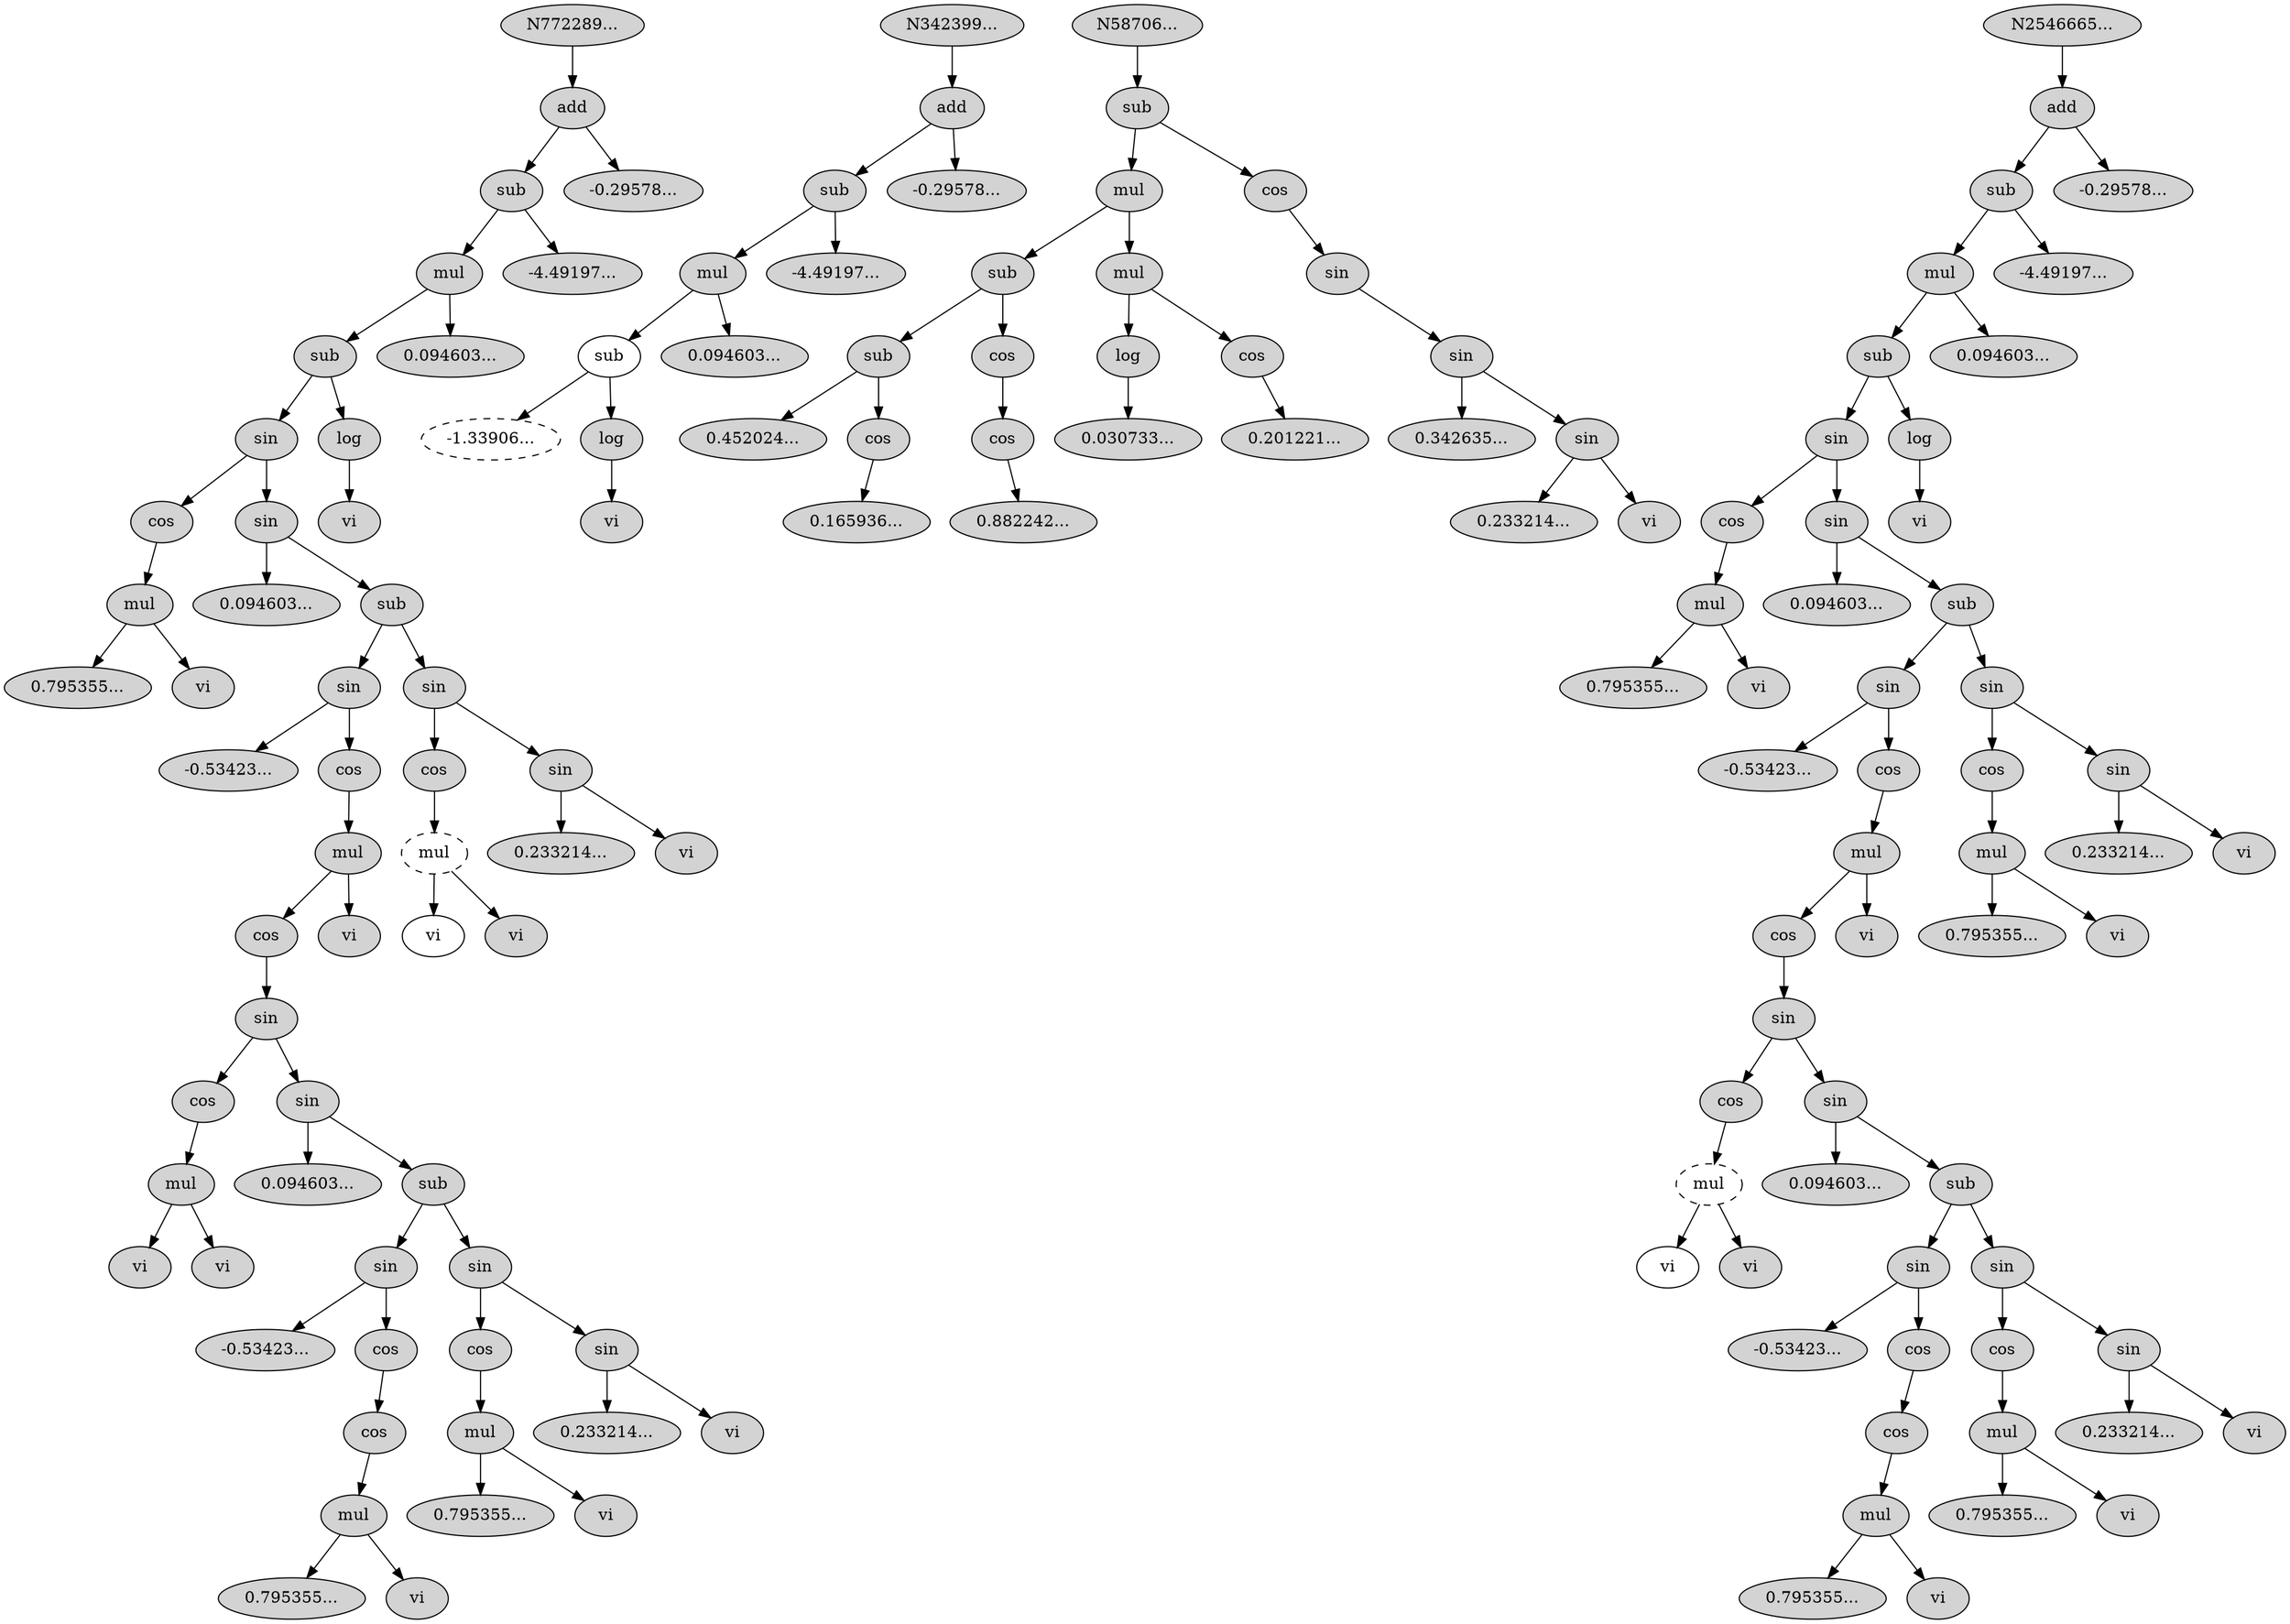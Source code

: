 digraph Population_3 {
N772289[ style="filled"  label="N772289..."];
N772289 -> N772290;
N772290[ style="filled"  label="add"];
N772290 -> N772291;
N772291[ style="filled"  label="sub"];
N772291 -> N772292;
N772292[ style="filled"  label="mul"];
N772292 -> N772293;
N772293[ style="filled"  label="sub"];
N772293 -> N772294;
N772294[ style="filled"  label="sin"];
N772294 -> N772295;
N772295[ style="filled"  label="cos"];
N772295 -> N772296;
N772296[ style="filled"  label="mul"];
N772296 -> N772297;
N772297[ style="filled"  label="0.795355..."];
N772296 -> N772298;
N772298[ style="filled"  label="vi"];
N772294 -> N772299;
N772299[ style="filled"  label="sin"];
N772299 -> N772300;
N772300[ style="filled"  label="0.094603..."];
N772299 -> N772301;
N772301[ style="filled"  label="sub"];
N772301 -> N772302;
N772302[ style="filled"  label="sin"];
N772302 -> N772303;
N772303[ style="filled"  label="-0.53423..."];
N772302 -> N772304;
N772304[ style="filled"  label="cos"];
N772304 -> N772305;
N772305[ style="filled"  label="mul"];
N772305 -> N772306;
N772306[ style="filled"  label="cos"];
N772306 -> N772307;
N772307[ style="filled"  label="sin"];
N772307 -> N772308;
N772308[ style="filled"  label="cos"];
N772308 -> N772309;
N772309[ style="filled"  label="mul"];
N772309 -> N772310;
N772310[ style="filled"  label="vi"];
N772309 -> N772311;
N772311[ style="filled"  label="vi"];
N772307 -> N772312;
N772312[ style="filled"  label="sin"];
N772312 -> N772313;
N772313[ style="filled"  label="0.094603..."];
N772312 -> N772314;
N772314[ style="filled"  label="sub"];
N772314 -> N772315;
N772315[ style="filled"  label="sin"];
N772315 -> N772316;
N772316[ style="filled"  label="-0.53423..."];
N772315 -> N772317;
N772317[ style="filled"  label="cos"];
N772317 -> N772318;
N772318[ style="filled"  label="cos"];
N772318 -> N772319;
N772319[ style="filled"  label="mul"];
N772319 -> N772320;
N772320[ style="filled"  label="0.795355..."];
N772319 -> N772321;
N772321[ style="filled"  label="vi"];
N772314 -> N772322;
N772322[ style="filled"  label="sin"];
N772322 -> N772323;
N772323[ style="filled"  label="cos"];
N772323 -> N772324;
N772324[ style="filled"  label="mul"];
N772324 -> N772325;
N772325[ style="filled"  label="0.795355..."];
N772324 -> N772326;
N772326[ style="filled"  label="vi"];
N772322 -> N772327;
N772327[ style="filled"  label="sin"];
N772327 -> N772328;
N772328[ style="filled"  label="0.233214..."];
N772327 -> N772329;
N772329[ style="filled"  label="vi"];
N772305 -> N772330;
N772330[ style="filled"  label="vi"];
N772301 -> N772331;
N772331[ style="filled"  label="sin"];
N772331 -> N772332;
N772332[ style="filled"  label="cos"];
N772332 -> N772333;
N772333[ style="dashed"  label="mul"];
N772333 -> N772285;
N772285[ style="solid"  label="vi"];
N772333 -> N772335;
N772335[ style="filled"  label="vi"];
N772331 -> N772336;
N772336[ style="filled"  label="sin"];
N772336 -> N772337;
N772337[ style="filled"  label="0.233214..."];
N772336 -> N772338;
N772338[ style="filled"  label="vi"];
N772293 -> N772339;
N772339[ style="filled"  label="log"];
N772339 -> N772340;
N772340[ style="filled"  label="vi"];
N772292 -> N772341;
N772341[ style="filled"  label="0.094603..."];
N772291 -> N772342;
N772342[ style="filled"  label="-4.49197..."];
N772290 -> N772343;
N772343[ style="filled"  label="-0.29578..."];

N342399[ style="filled"  label="N342399..."];
N342399 -> N342400;
N342400[ style="filled"  label="add"];
N342400 -> N342401;
N342401[ style="filled"  label="sub"];
N342401 -> N342402;
N342402[ style="filled"  label="mul"];
N342402 -> N342403;
N342403[ style="solid"  label="sub"];
N342403 -> N342457;
N342457[ style="dashed"  label="-1.33906..."];
N342403 -> N342449;
N342449[ style="filled"  label="log"];
N342449 -> N342450;
N342450[ style="filled"  label="vi"];
N342402 -> N342451;
N342451[ style="filled"  label="0.094603..."];
N342401 -> N342452;
N342452[ style="filled"  label="-4.49197..."];
N342400 -> N342453;
N342453[ style="filled"  label="-0.29578..."];

N58706[ style="filled"  label="N58706..."];
N58706 -> N58707;
N58707[ style="filled"  label="sub"];
N58707 -> N58708;
N58708[ style="filled"  label="mul"];
N58708 -> N58709;
N58709[ style="filled"  label="sub"];
N58709 -> N58710;
N58710[ style="filled"  label="sub"];
N58710 -> N58715;
N58715[ style="filled"  label="0.452024..."];
N58710 -> N58720;
N58720[ style="filled"  label="cos"];
N58720 -> N58725;
N58725[ style="filled"  label="0.165936..."];
N58709 -> N58726;
N58726[ style="filled"  label="cos"];
N58726 -> N58731;
N58731[ style="filled"  label="cos"];
N58731 -> N58736;
N58736[ style="filled"  label="0.882242..."];
N58708 -> N58737;
N58737[ style="filled"  label="mul"];
N58737 -> N58738;
N58738[ style="filled"  label="log"];
N58738 -> N58743;
N58743[ style="filled"  label="0.030733..."];
N58737 -> N58744;
N58744[ style="filled"  label="cos"];
N58744 -> N58749;
N58749[ style="filled"  label="0.201221..."];
N58707 -> N58750;
N58750[ style="filled"  label="cos"];
N58750 -> N58751;
N58751[ style="filled"  label="sin"];
N58751 -> N58752;
N58752[ style="filled"  label="sin"];
N58752 -> N58757;
N58757[ style="filled"  label="0.342635..."];
N58752 -> N58762;
N58762[ style="filled"  label="sin"];
N58762 -> N58767;
N58767[ style="filled"  label="0.233214..."];
N58762 -> N58772;
N58772[ style="filled"  label="vi"];

N2546665[ style="filled"  label="N2546665..."];
N2546665 -> N2546666;
N2546666[ style="filled"  label="add"];
N2546666 -> N2546667;
N2546667[ style="filled"  label="sub"];
N2546667 -> N2546668;
N2546668[ style="filled"  label="mul"];
N2546668 -> N2546669;
N2546669[ style="filled"  label="sub"];
N2546669 -> N2546670;
N2546670[ style="filled"  label="sin"];
N2546670 -> N2546671;
N2546671[ style="filled"  label="cos"];
N2546671 -> N2546672;
N2546672[ style="filled"  label="mul"];
N2546672 -> N2546673;
N2546673[ style="filled"  label="0.795355..."];
N2546672 -> N2546674;
N2546674[ style="filled"  label="vi"];
N2546670 -> N2546675;
N2546675[ style="filled"  label="sin"];
N2546675 -> N2546676;
N2546676[ style="filled"  label="0.094603..."];
N2546675 -> N2546677;
N2546677[ style="filled"  label="sub"];
N2546677 -> N2546678;
N2546678[ style="filled"  label="sin"];
N2546678 -> N2546679;
N2546679[ style="filled"  label="-0.53423..."];
N2546678 -> N2546680;
N2546680[ style="filled"  label="cos"];
N2546680 -> N2546681;
N2546681[ style="filled"  label="mul"];
N2546681 -> N2546682;
N2546682[ style="filled"  label="cos"];
N2546682 -> N2546683;
N2546683[ style="filled"  label="sin"];
N2546683 -> N2546684;
N2546684[ style="filled"  label="cos"];
N2546684 -> N2546685;
N2546685[ style="dashed"  label="mul"];
N2546685 -> N2546660;
N2546660[ style="solid"  label="vi"];
N2546685 -> N2546687;
N2546687[ style="filled"  label="vi"];
N2546683 -> N2546688;
N2546688[ style="filled"  label="sin"];
N2546688 -> N2546689;
N2546689[ style="filled"  label="0.094603..."];
N2546688 -> N2546690;
N2546690[ style="filled"  label="sub"];
N2546690 -> N2546691;
N2546691[ style="filled"  label="sin"];
N2546691 -> N2546692;
N2546692[ style="filled"  label="-0.53423..."];
N2546691 -> N2546693;
N2546693[ style="filled"  label="cos"];
N2546693 -> N2546694;
N2546694[ style="filled"  label="cos"];
N2546694 -> N2546695;
N2546695[ style="filled"  label="mul"];
N2546695 -> N2546696;
N2546696[ style="filled"  label="0.795355..."];
N2546695 -> N2546697;
N2546697[ style="filled"  label="vi"];
N2546690 -> N2546698;
N2546698[ style="filled"  label="sin"];
N2546698 -> N2546699;
N2546699[ style="filled"  label="cos"];
N2546699 -> N2546700;
N2546700[ style="filled"  label="mul"];
N2546700 -> N2546701;
N2546701[ style="filled"  label="0.795355..."];
N2546700 -> N2546702;
N2546702[ style="filled"  label="vi"];
N2546698 -> N2546703;
N2546703[ style="filled"  label="sin"];
N2546703 -> N2546704;
N2546704[ style="filled"  label="0.233214..."];
N2546703 -> N2546705;
N2546705[ style="filled"  label="vi"];
N2546681 -> N2546706;
N2546706[ style="filled"  label="vi"];
N2546677 -> N2546707;
N2546707[ style="filled"  label="sin"];
N2546707 -> N2546708;
N2546708[ style="filled"  label="cos"];
N2546708 -> N2546709;
N2546709[ style="filled"  label="mul"];
N2546709 -> N2546710;
N2546710[ style="filled"  label="0.795355..."];
N2546709 -> N2546711;
N2546711[ style="filled"  label="vi"];
N2546707 -> N2546712;
N2546712[ style="filled"  label="sin"];
N2546712 -> N2546713;
N2546713[ style="filled"  label="0.233214..."];
N2546712 -> N2546714;
N2546714[ style="filled"  label="vi"];
N2546669 -> N2546715;
N2546715[ style="filled"  label="log"];
N2546715 -> N2546716;
N2546716[ style="filled"  label="vi"];
N2546668 -> N2546717;
N2546717[ style="filled"  label="0.094603..."];
N2546667 -> N2546718;
N2546718[ style="filled"  label="-4.49197..."];
N2546666 -> N2546719;
N2546719[ style="filled"  label="-0.29578..."];

}

